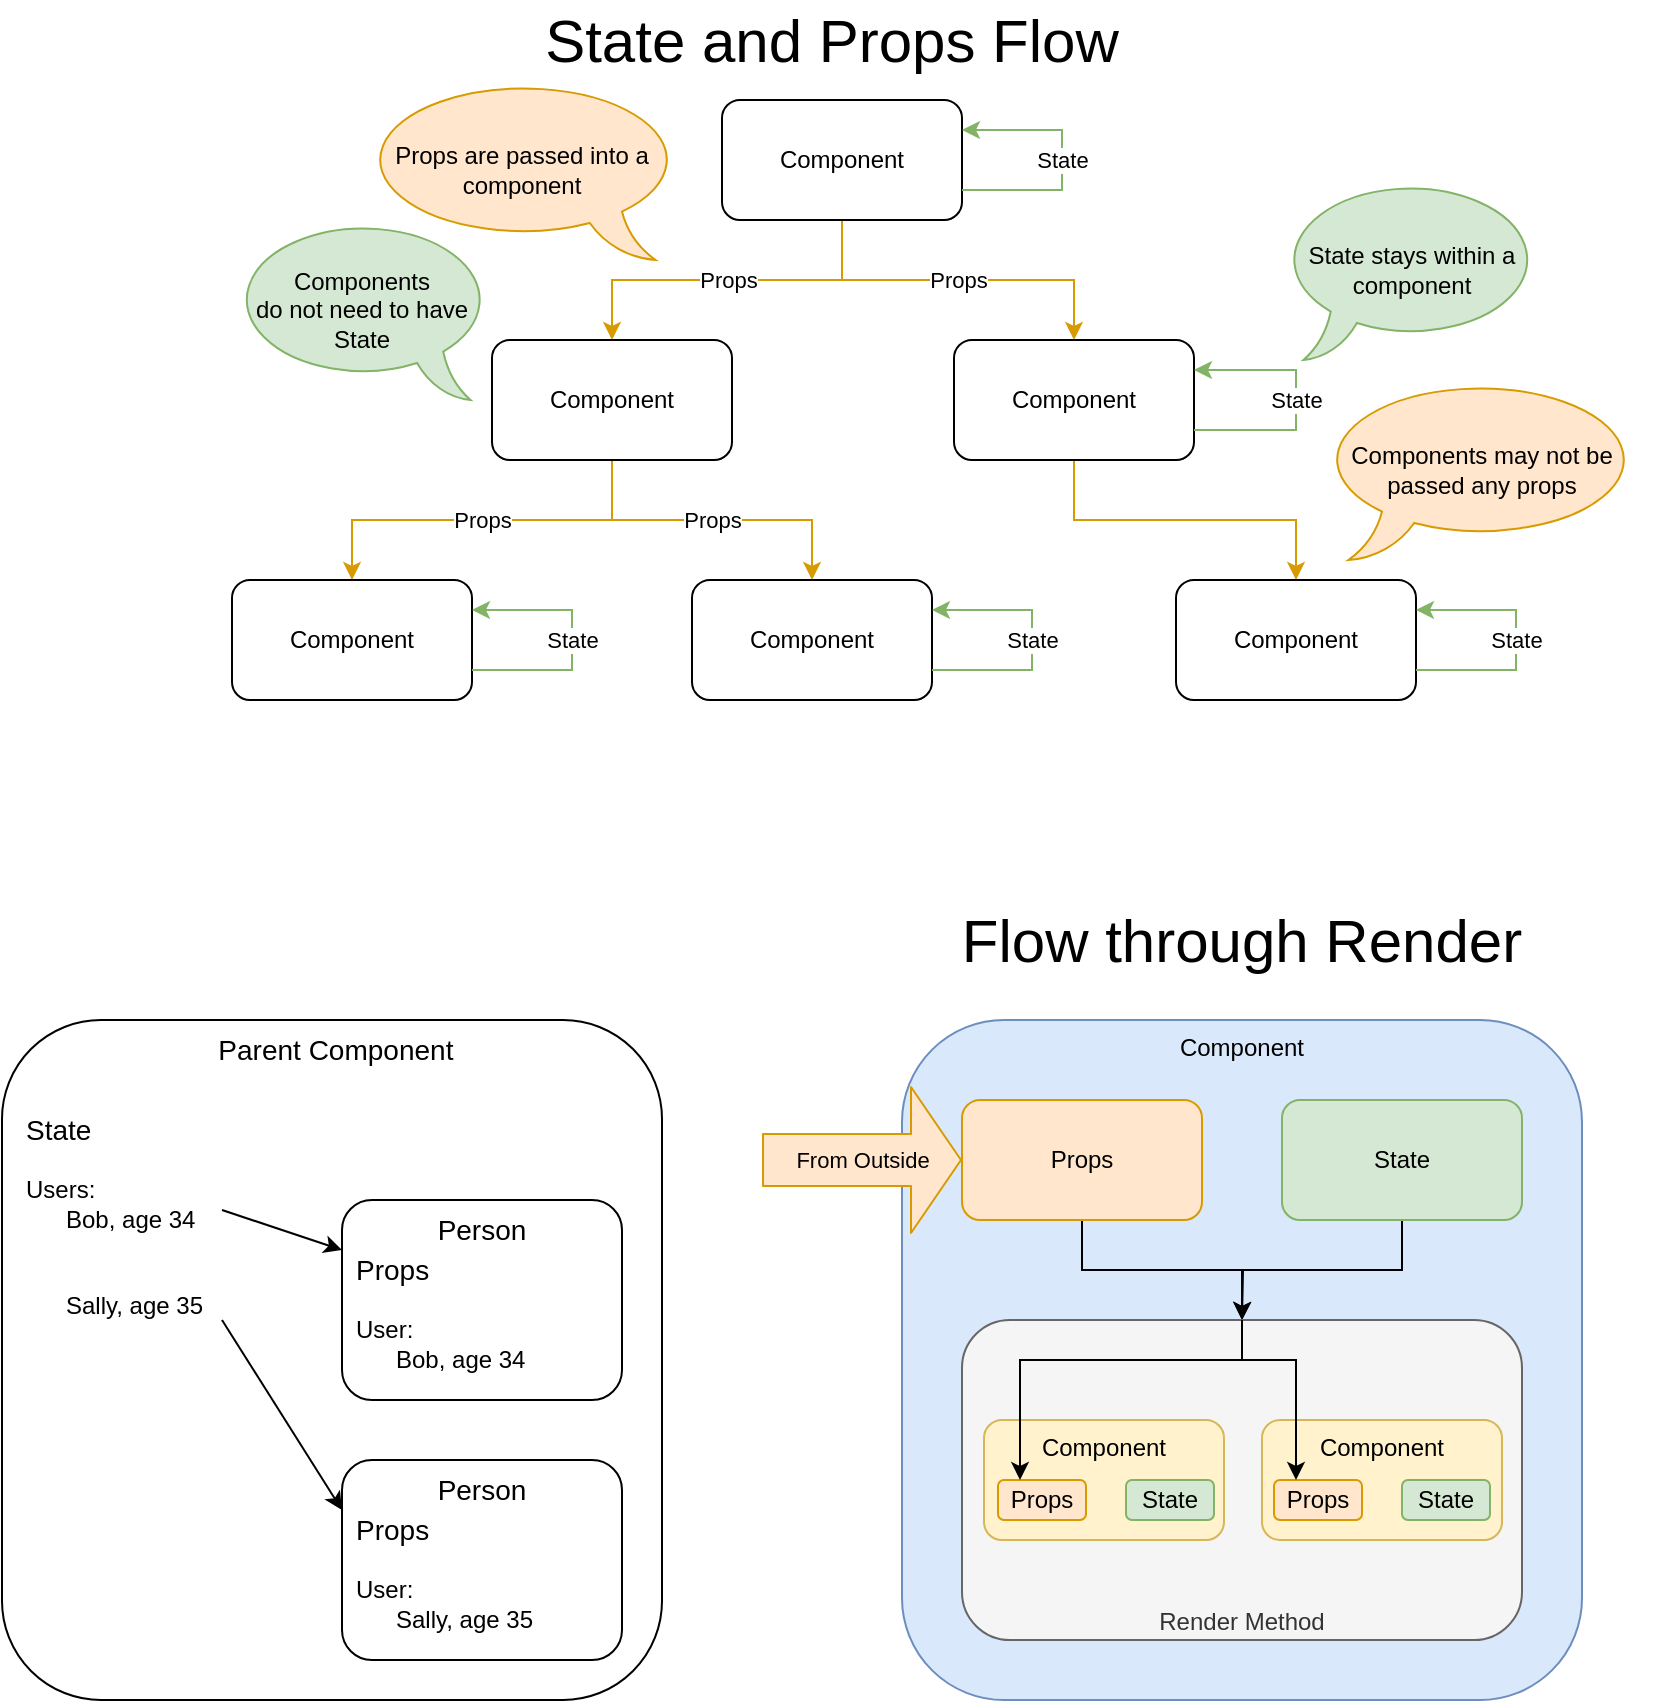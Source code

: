 <mxfile version="13.5.7" type="device" pages="2"><diagram id="3KjdiONcadHMlO9Euh7i" name="Components"><mxGraphModel dx="1086" dy="966" grid="1" gridSize="10" guides="1" tooltips="1" connect="1" arrows="1" fold="1" page="1" pageScale="1" pageWidth="850" pageHeight="1100" math="0" shadow="0"><root><mxCell id="0"/><mxCell id="1" parent="0"/><mxCell id="MLXCxo2Rz143rPvrSy0j-4" value="Props" style="edgeStyle=orthogonalEdgeStyle;rounded=0;orthogonalLoop=1;jettySize=auto;html=1;entryX=0.5;entryY=0;entryDx=0;entryDy=0;exitX=0.5;exitY=1;exitDx=0;exitDy=0;fillColor=#ffe6cc;strokeColor=#d79b00;" parent="1" source="MLXCxo2Rz143rPvrSy0j-1" target="MLXCxo2Rz143rPvrSy0j-2" edge="1"><mxGeometry relative="1" as="geometry"><mxPoint as="offset"/></mxGeometry></mxCell><mxCell id="MLXCxo2Rz143rPvrSy0j-13" value="Props" style="edgeStyle=orthogonalEdgeStyle;rounded=0;orthogonalLoop=1;jettySize=auto;html=1;exitX=0.5;exitY=1;exitDx=0;exitDy=0;fillColor=#ffe6cc;strokeColor=#d79b00;" parent="1" source="MLXCxo2Rz143rPvrSy0j-1" target="MLXCxo2Rz143rPvrSy0j-5" edge="1"><mxGeometry relative="1" as="geometry"/></mxCell><mxCell id="MLXCxo2Rz143rPvrSy0j-1" value="Component" style="rounded=1;whiteSpace=wrap;html=1;" parent="1" vertex="1"><mxGeometry x="370" y="260" width="120" height="60" as="geometry"/></mxCell><mxCell id="MLXCxo2Rz143rPvrSy0j-16" value="" style="edgeStyle=orthogonalEdgeStyle;rounded=0;orthogonalLoop=1;jettySize=auto;html=1;fillColor=#ffe6cc;strokeColor=#d79b00;" parent="1" source="MLXCxo2Rz143rPvrSy0j-2" target="MLXCxo2Rz143rPvrSy0j-7" edge="1"><mxGeometry relative="1" as="geometry"/></mxCell><mxCell id="MLXCxo2Rz143rPvrSy0j-2" value="Component" style="rounded=1;whiteSpace=wrap;html=1;" parent="1" vertex="1"><mxGeometry x="486" y="380" width="120" height="60" as="geometry"/></mxCell><mxCell id="MLXCxo2Rz143rPvrSy0j-3" value="State" style="edgeStyle=orthogonalEdgeStyle;rounded=0;orthogonalLoop=1;jettySize=auto;html=1;entryX=1;entryY=0.25;entryDx=0;entryDy=0;exitX=1;exitY=0.75;exitDx=0;exitDy=0;fillColor=#d5e8d4;strokeColor=#82b366;" parent="1" source="MLXCxo2Rz143rPvrSy0j-2" target="MLXCxo2Rz143rPvrSy0j-2" edge="1"><mxGeometry relative="1" as="geometry"><Array as="points"><mxPoint x="657" y="425"/><mxPoint x="657" y="395"/></Array></mxGeometry></mxCell><mxCell id="MLXCxo2Rz143rPvrSy0j-14" value="Props" style="edgeStyle=orthogonalEdgeStyle;rounded=0;orthogonalLoop=1;jettySize=auto;html=1;exitX=0.5;exitY=1;exitDx=0;exitDy=0;fillColor=#ffe6cc;strokeColor=#d79b00;" parent="1" source="MLXCxo2Rz143rPvrSy0j-5" target="MLXCxo2Rz143rPvrSy0j-11" edge="1"><mxGeometry relative="1" as="geometry"/></mxCell><mxCell id="MLXCxo2Rz143rPvrSy0j-15" value="Props" style="edgeStyle=orthogonalEdgeStyle;rounded=0;orthogonalLoop=1;jettySize=auto;html=1;entryX=0.5;entryY=0;entryDx=0;entryDy=0;fillColor=#ffe6cc;strokeColor=#d79b00;" parent="1" source="MLXCxo2Rz143rPvrSy0j-5" target="MLXCxo2Rz143rPvrSy0j-9" edge="1"><mxGeometry relative="1" as="geometry"/></mxCell><mxCell id="MLXCxo2Rz143rPvrSy0j-5" value="Component" style="rounded=1;whiteSpace=wrap;html=1;" parent="1" vertex="1"><mxGeometry x="255" y="380" width="120" height="60" as="geometry"/></mxCell><mxCell id="MLXCxo2Rz143rPvrSy0j-7" value="Component" style="rounded=1;whiteSpace=wrap;html=1;" parent="1" vertex="1"><mxGeometry x="597" y="500" width="120" height="60" as="geometry"/></mxCell><mxCell id="MLXCxo2Rz143rPvrSy0j-8" value="State" style="edgeStyle=orthogonalEdgeStyle;rounded=0;orthogonalLoop=1;jettySize=auto;html=1;entryX=1;entryY=0.25;entryDx=0;entryDy=0;exitX=1;exitY=0.75;exitDx=0;exitDy=0;fillColor=#d5e8d4;strokeColor=#82b366;" parent="1" source="MLXCxo2Rz143rPvrSy0j-7" target="MLXCxo2Rz143rPvrSy0j-7" edge="1"><mxGeometry relative="1" as="geometry"><Array as="points"><mxPoint x="767" y="545"/><mxPoint x="767" y="515"/></Array></mxGeometry></mxCell><mxCell id="MLXCxo2Rz143rPvrSy0j-9" value="Component" style="rounded=1;whiteSpace=wrap;html=1;" parent="1" vertex="1"><mxGeometry x="355" y="500" width="120" height="60" as="geometry"/></mxCell><mxCell id="MLXCxo2Rz143rPvrSy0j-10" value="State" style="edgeStyle=orthogonalEdgeStyle;rounded=0;orthogonalLoop=1;jettySize=auto;html=1;entryX=1;entryY=0.25;entryDx=0;entryDy=0;exitX=1;exitY=0.75;exitDx=0;exitDy=0;fillColor=#d5e8d4;strokeColor=#82b366;" parent="1" source="MLXCxo2Rz143rPvrSy0j-9" target="MLXCxo2Rz143rPvrSy0j-9" edge="1"><mxGeometry relative="1" as="geometry"><Array as="points"><mxPoint x="525" y="545"/><mxPoint x="525" y="515"/></Array></mxGeometry></mxCell><mxCell id="MLXCxo2Rz143rPvrSy0j-11" value="Component" style="rounded=1;whiteSpace=wrap;html=1;" parent="1" vertex="1"><mxGeometry x="125" y="500" width="120" height="60" as="geometry"/></mxCell><mxCell id="MLXCxo2Rz143rPvrSy0j-12" value="State" style="edgeStyle=orthogonalEdgeStyle;rounded=0;orthogonalLoop=1;jettySize=auto;html=1;entryX=1;entryY=0.25;entryDx=0;entryDy=0;exitX=1;exitY=0.75;exitDx=0;exitDy=0;fillColor=#d5e8d4;strokeColor=#82b366;" parent="1" source="MLXCxo2Rz143rPvrSy0j-11" target="MLXCxo2Rz143rPvrSy0j-11" edge="1"><mxGeometry relative="1" as="geometry"><Array as="points"><mxPoint x="295" y="545"/><mxPoint x="295" y="515"/></Array></mxGeometry></mxCell><mxCell id="MLXCxo2Rz143rPvrSy0j-17" value="State" style="edgeStyle=orthogonalEdgeStyle;rounded=0;orthogonalLoop=1;jettySize=auto;html=1;entryX=1;entryY=0.25;entryDx=0;entryDy=0;exitX=1;exitY=0.75;exitDx=0;exitDy=0;fillColor=#d5e8d4;strokeColor=#82b366;" parent="1" edge="1"><mxGeometry relative="1" as="geometry"><mxPoint x="490" y="305" as="sourcePoint"/><mxPoint x="490" y="275" as="targetPoint"/><Array as="points"><mxPoint x="540" y="305"/><mxPoint x="540" y="275"/></Array></mxGeometry></mxCell><mxCell id="MLXCxo2Rz143rPvrSy0j-19" value="Props are passed into a component" style="whiteSpace=wrap;html=1;shape=mxgraph.basic.oval_callout;flipH=1;fillColor=#ffe6cc;strokeColor=#d79b00;" parent="1" vertex="1"><mxGeometry x="190" y="250" width="160" height="90" as="geometry"/></mxCell><mxCell id="MLXCxo2Rz143rPvrSy0j-20" value="State stays within a component" style="whiteSpace=wrap;html=1;shape=mxgraph.basic.oval_callout;fillColor=#d5e8d4;strokeColor=#82b366;" parent="1" vertex="1"><mxGeometry x="650" y="300" width="130" height="90" as="geometry"/></mxCell><mxCell id="MLXCxo2Rz143rPvrSy0j-22" value="State and Props Flow" style="text;html=1;strokeColor=none;fillColor=none;align=center;verticalAlign=middle;whiteSpace=wrap;rounded=0;fontSize=30;" parent="1" vertex="1"><mxGeometry x="210" y="210" width="430" height="40" as="geometry"/></mxCell><mxCell id="61WouyBcBNbLZKV2rVUq-1" value="&amp;nbsp;Parent Component" style="rounded=1;whiteSpace=wrap;html=1;verticalAlign=top;fontSize=14;" parent="1" vertex="1"><mxGeometry x="10" y="720" width="330" height="340" as="geometry"/></mxCell><mxCell id="61WouyBcBNbLZKV2rVUq-2" value="Person" style="rounded=1;whiteSpace=wrap;html=1;verticalAlign=top;fontSize=14;" parent="1" vertex="1"><mxGeometry x="180" y="810" width="140" height="100" as="geometry"/></mxCell><mxCell id="61WouyBcBNbLZKV2rVUq-3" value="&lt;font style=&quot;font-size: 14px&quot;&gt;State&lt;/font&gt;&lt;br&gt;&lt;br&gt;Users:&amp;nbsp;&lt;br&gt;&amp;nbsp; &amp;nbsp; &amp;nbsp; Bob, age 34&lt;br&gt;&lt;br&gt;&lt;br&gt;&amp;nbsp; &amp;nbsp; &amp;nbsp; Sally, age 35" style="text;html=1;strokeColor=none;fillColor=none;align=left;verticalAlign=top;whiteSpace=wrap;rounded=0;" parent="1" vertex="1"><mxGeometry x="20" y="760" width="100" height="110" as="geometry"/></mxCell><mxCell id="61WouyBcBNbLZKV2rVUq-4" value="Person" style="rounded=1;whiteSpace=wrap;html=1;verticalAlign=top;fontSize=14;" parent="1" vertex="1"><mxGeometry x="180" y="940" width="140" height="100" as="geometry"/></mxCell><mxCell id="61WouyBcBNbLZKV2rVUq-5" value="" style="endArrow=classic;html=1;entryX=0;entryY=0.25;entryDx=0;entryDy=0;exitX=1;exitY=0.5;exitDx=0;exitDy=0;" parent="1" source="61WouyBcBNbLZKV2rVUq-3" target="61WouyBcBNbLZKV2rVUq-2" edge="1"><mxGeometry width="50" height="50" relative="1" as="geometry"><mxPoint x="-80" y="810" as="sourcePoint"/><mxPoint x="-30" y="760" as="targetPoint"/></mxGeometry></mxCell><mxCell id="61WouyBcBNbLZKV2rVUq-7" value="" style="endArrow=classic;html=1;entryX=0;entryY=0.25;entryDx=0;entryDy=0;exitX=1;exitY=1;exitDx=0;exitDy=0;" parent="1" source="61WouyBcBNbLZKV2rVUq-3" target="61WouyBcBNbLZKV2rVUq-4" edge="1"><mxGeometry width="50" height="50" relative="1" as="geometry"><mxPoint x="-130" y="830" as="sourcePoint"/><mxPoint x="-80" y="780" as="targetPoint"/></mxGeometry></mxCell><mxCell id="61WouyBcBNbLZKV2rVUq-8" value="&lt;font style=&quot;font-size: 14px&quot;&gt;Props&lt;/font&gt;&lt;br&gt;&lt;br&gt;User:&amp;nbsp;&lt;br&gt;&amp;nbsp; &amp;nbsp; &amp;nbsp; Bob, age 34" style="text;html=1;strokeColor=none;fillColor=none;align=left;verticalAlign=top;whiteSpace=wrap;rounded=0;" parent="1" vertex="1"><mxGeometry x="185" y="830" width="100" height="70" as="geometry"/></mxCell><mxCell id="61WouyBcBNbLZKV2rVUq-9" value="&lt;font style=&quot;font-size: 14px&quot;&gt;Props&lt;/font&gt;&lt;br&gt;&lt;br&gt;User:&amp;nbsp;&lt;br&gt;&amp;nbsp; &amp;nbsp; &amp;nbsp; Sally, age 35" style="text;html=1;strokeColor=none;fillColor=none;align=left;verticalAlign=top;whiteSpace=wrap;rounded=0;" parent="1" vertex="1"><mxGeometry x="185" y="960" width="100" height="70" as="geometry"/></mxCell><mxCell id="cWe8-BwbmyY320-8UPWf-1" value="Components &lt;br&gt;do not need to have State" style="whiteSpace=wrap;html=1;shape=mxgraph.basic.oval_callout;fillColor=#d5e8d4;strokeColor=#82b366;flipH=1;" parent="1" vertex="1"><mxGeometry x="125" y="320" width="130" height="90" as="geometry"/></mxCell><mxCell id="QiMQz4kdfTyjvWrmVqBS-1" value="Components may not be passed any props" style="whiteSpace=wrap;html=1;shape=mxgraph.basic.oval_callout;flipH=0;fillColor=#ffe6cc;strokeColor=#d79b00;" vertex="1" parent="1"><mxGeometry x="670" y="400" width="160" height="90" as="geometry"/></mxCell><mxCell id="7Hg-FxQBTglVFNXU_SA--1" value="Component" style="rounded=1;whiteSpace=wrap;html=1;verticalAlign=top;fillColor=#dae8fc;strokeColor=#6c8ebf;" vertex="1" parent="1"><mxGeometry x="460" y="720" width="340" height="340" as="geometry"/></mxCell><mxCell id="7Hg-FxQBTglVFNXU_SA--6" style="edgeStyle=orthogonalEdgeStyle;rounded=0;orthogonalLoop=1;jettySize=auto;html=1;entryX=0.5;entryY=0;entryDx=0;entryDy=0;" edge="1" parent="1" source="7Hg-FxQBTglVFNXU_SA--2" target="7Hg-FxQBTglVFNXU_SA--5"><mxGeometry relative="1" as="geometry"/></mxCell><mxCell id="7Hg-FxQBTglVFNXU_SA--2" value="Props" style="rounded=1;whiteSpace=wrap;html=1;fillColor=#ffe6cc;strokeColor=#d79b00;" vertex="1" parent="1"><mxGeometry x="490" y="760" width="120" height="60" as="geometry"/></mxCell><mxCell id="7Hg-FxQBTglVFNXU_SA--3" value="From Outside" style="shape=flexArrow;endArrow=classic;html=1;entryX=0;entryY=0.5;entryDx=0;entryDy=0;endWidth=46;endSize=8;width=26;fillColor=#ffe6cc;strokeColor=#d79b00;labelBackgroundColor=none;" edge="1" parent="1" target="7Hg-FxQBTglVFNXU_SA--2"><mxGeometry width="50" height="50" relative="1" as="geometry"><mxPoint x="390" y="790" as="sourcePoint"/><mxPoint x="440" y="770" as="targetPoint"/><mxPoint as="offset"/></mxGeometry></mxCell><mxCell id="7Hg-FxQBTglVFNXU_SA--7" style="edgeStyle=orthogonalEdgeStyle;rounded=0;orthogonalLoop=1;jettySize=auto;html=1;exitX=0.5;exitY=1;exitDx=0;exitDy=0;" edge="1" parent="1" source="7Hg-FxQBTglVFNXU_SA--4"><mxGeometry relative="1" as="geometry"><mxPoint x="630" y="870" as="targetPoint"/></mxGeometry></mxCell><mxCell id="7Hg-FxQBTglVFNXU_SA--4" value="State" style="rounded=1;whiteSpace=wrap;html=1;fillColor=#d5e8d4;strokeColor=#82b366;" vertex="1" parent="1"><mxGeometry x="650" y="760" width="120" height="60" as="geometry"/></mxCell><mxCell id="7Hg-FxQBTglVFNXU_SA--5" value="Render Method" style="rounded=1;whiteSpace=wrap;html=1;verticalAlign=bottom;fillColor=#f5f5f5;strokeColor=#666666;fontColor=#333333;align=center;" vertex="1" parent="1"><mxGeometry x="490" y="870" width="280" height="160" as="geometry"/></mxCell><mxCell id="7Hg-FxQBTglVFNXU_SA--13" value="Component" style="rounded=1;whiteSpace=wrap;html=1;verticalAlign=top;fillColor=#fff2cc;strokeColor=#d6b656;" vertex="1" parent="1"><mxGeometry x="640" y="920" width="120" height="60" as="geometry"/></mxCell><mxCell id="7Hg-FxQBTglVFNXU_SA--14" value="Props" style="rounded=1;whiteSpace=wrap;html=1;fillColor=#ffe6cc;strokeColor=#d79b00;" vertex="1" parent="1"><mxGeometry x="646" y="950" width="44" height="20" as="geometry"/></mxCell><mxCell id="7Hg-FxQBTglVFNXU_SA--15" value="State" style="rounded=1;whiteSpace=wrap;html=1;fillColor=#d5e8d4;strokeColor=#82b366;" vertex="1" parent="1"><mxGeometry x="710" y="950" width="44" height="20" as="geometry"/></mxCell><mxCell id="7Hg-FxQBTglVFNXU_SA--8" value="Component" style="rounded=1;whiteSpace=wrap;html=1;verticalAlign=top;fillColor=#fff2cc;strokeColor=#d6b656;" vertex="1" parent="1"><mxGeometry x="501" y="920" width="120" height="60" as="geometry"/></mxCell><mxCell id="7Hg-FxQBTglVFNXU_SA--10" value="Props" style="rounded=1;whiteSpace=wrap;html=1;fillColor=#ffe6cc;strokeColor=#d79b00;" vertex="1" parent="1"><mxGeometry x="508" y="950" width="44" height="20" as="geometry"/></mxCell><mxCell id="7Hg-FxQBTglVFNXU_SA--12" value="State" style="rounded=1;whiteSpace=wrap;html=1;fillColor=#d5e8d4;strokeColor=#82b366;" vertex="1" parent="1"><mxGeometry x="572" y="950" width="44" height="20" as="geometry"/></mxCell><mxCell id="7Hg-FxQBTglVFNXU_SA--19" style="edgeStyle=orthogonalEdgeStyle;rounded=0;orthogonalLoop=1;jettySize=auto;html=1;exitX=0.5;exitY=0;exitDx=0;exitDy=0;entryX=0.25;entryY=0;entryDx=0;entryDy=0;labelBackgroundColor=none;" edge="1" parent="1" source="7Hg-FxQBTglVFNXU_SA--5" target="7Hg-FxQBTglVFNXU_SA--10"><mxGeometry relative="1" as="geometry"><Array as="points"><mxPoint x="630" y="890"/><mxPoint x="519" y="890"/></Array></mxGeometry></mxCell><mxCell id="7Hg-FxQBTglVFNXU_SA--20" style="edgeStyle=orthogonalEdgeStyle;rounded=0;orthogonalLoop=1;jettySize=auto;html=1;exitX=0.5;exitY=0;exitDx=0;exitDy=0;entryX=0.25;entryY=0;entryDx=0;entryDy=0;labelBackgroundColor=none;" edge="1" parent="1" source="7Hg-FxQBTglVFNXU_SA--5" target="7Hg-FxQBTglVFNXU_SA--14"><mxGeometry relative="1" as="geometry"><Array as="points"><mxPoint x="630" y="890"/><mxPoint x="657" y="890"/></Array></mxGeometry></mxCell><mxCell id="7Hg-FxQBTglVFNXU_SA--21" value="Flow through Render" style="text;html=1;strokeColor=none;fillColor=none;align=center;verticalAlign=middle;whiteSpace=wrap;rounded=0;fontSize=30;" vertex="1" parent="1"><mxGeometry x="415" y="660" width="430" height="40" as="geometry"/></mxCell></root></mxGraphModel></diagram><diagram id="s2Lt3KjL0tlPiGoea9s7" name="FluxRedux"><mxGraphModel dx="1086" dy="966" grid="1" gridSize="10" guides="1" tooltips="1" connect="1" arrows="1" fold="1" page="1" pageScale="1" pageWidth="850" pageHeight="1100" math="0" shadow="0"><root><mxCell id="VtGCqZl7D8-c7hHOruTt-0"/><mxCell id="VtGCqZl7D8-c7hHOruTt-1" parent="VtGCqZl7D8-c7hHOruTt-0"/><mxCell id="VTEGrH7q7cnIxk7uByxx-16" value="Parent Component" style="rounded=1;whiteSpace=wrap;html=1;fontSize=14;verticalAlign=top;fillColor=#dae8fc;strokeColor=#6c8ebf;" parent="VtGCqZl7D8-c7hHOruTt-1" vertex="1"><mxGeometry x="980" y="90" width="510" height="370" as="geometry"/></mxCell><mxCell id="VTEGrH7q7cnIxk7uByxx-15" value="Child Component" style="rounded=1;whiteSpace=wrap;html=1;fontSize=14;verticalAlign=top;fillColor=#f5f5f5;strokeColor=#666666;fontColor=#333333;" parent="VtGCqZl7D8-c7hHOruTt-1" vertex="1"><mxGeometry x="1170" y="140" width="310" height="310" as="geometry"/></mxCell><mxCell id="iNkM2_HE9QzLiMyZWwvp-7" value="Triggered by other&lt;br&gt;part of the system" style="edgeStyle=orthogonalEdgeStyle;rounded=0;orthogonalLoop=1;jettySize=auto;html=1;fontSize=14;entryX=0;entryY=0.5;entryDx=0;entryDy=0;exitX=0.5;exitY=1;exitDx=0;exitDy=0;" parent="VtGCqZl7D8-c7hHOruTt-1" source="iNkM2_HE9QzLiMyZWwvp-0" target="iNkM2_HE9QzLiMyZWwvp-1" edge="1"><mxGeometry relative="1" as="geometry"/></mxCell><mxCell id="iNkM2_HE9QzLiMyZWwvp-0" value="Action" style="rounded=1;whiteSpace=wrap;html=1;fontSize=14;fillColor=#d5e8d4;strokeColor=#82b366;" parent="VtGCqZl7D8-c7hHOruTt-1" vertex="1"><mxGeometry x="880" y="630" width="120" height="60" as="geometry"/></mxCell><mxCell id="iNkM2_HE9QzLiMyZWwvp-8" style="edgeStyle=orthogonalEdgeStyle;rounded=0;orthogonalLoop=1;jettySize=auto;html=1;entryX=0;entryY=0.5;entryDx=0;entryDy=0;fontSize=14;" parent="VtGCqZl7D8-c7hHOruTt-1" source="iNkM2_HE9QzLiMyZWwvp-1" target="iNkM2_HE9QzLiMyZWwvp-2" edge="1"><mxGeometry relative="1" as="geometry"/></mxCell><mxCell id="iNkM2_HE9QzLiMyZWwvp-1" value="Dispatcher" style="rounded=1;whiteSpace=wrap;html=1;fontSize=14;fillColor=#ffe6cc;strokeColor=#d79b00;" parent="VtGCqZl7D8-c7hHOruTt-1" vertex="1"><mxGeometry x="1030" y="740" width="120" height="60" as="geometry"/></mxCell><mxCell id="iNkM2_HE9QzLiMyZWwvp-9" style="edgeStyle=orthogonalEdgeStyle;rounded=0;orthogonalLoop=1;jettySize=auto;html=1;entryX=0;entryY=0.5;entryDx=0;entryDy=0;fontSize=14;" parent="VtGCqZl7D8-c7hHOruTt-1" source="iNkM2_HE9QzLiMyZWwvp-2" target="iNkM2_HE9QzLiMyZWwvp-3" edge="1"><mxGeometry relative="1" as="geometry"/></mxCell><mxCell id="iNkM2_HE9QzLiMyZWwvp-2" value="Store(s)" style="rounded=1;whiteSpace=wrap;html=1;fontSize=14;fillColor=#dae8fc;strokeColor=#6c8ebf;" parent="VtGCqZl7D8-c7hHOruTt-1" vertex="1"><mxGeometry x="1190" y="740" width="120" height="60" as="geometry"/></mxCell><mxCell id="iNkM2_HE9QzLiMyZWwvp-5" value="Triggered by User" style="edgeStyle=orthogonalEdgeStyle;rounded=0;orthogonalLoop=1;jettySize=auto;html=1;entryX=1;entryY=0.5;entryDx=0;entryDy=0;fontSize=14;exitX=0.5;exitY=0;exitDx=0;exitDy=0;" parent="VtGCqZl7D8-c7hHOruTt-1" source="iNkM2_HE9QzLiMyZWwvp-3" target="iNkM2_HE9QzLiMyZWwvp-4" edge="1"><mxGeometry relative="1" as="geometry"/></mxCell><mxCell id="iNkM2_HE9QzLiMyZWwvp-3" value="View&lt;br&gt;(Component)" style="rounded=1;whiteSpace=wrap;html=1;fontSize=14;fillColor=#f5f5f5;strokeColor=#666666;fontColor=#333333;" parent="VtGCqZl7D8-c7hHOruTt-1" vertex="1"><mxGeometry x="1350" y="740" width="120" height="60" as="geometry"/></mxCell><mxCell id="iNkM2_HE9QzLiMyZWwvp-6" style="edgeStyle=orthogonalEdgeStyle;rounded=0;orthogonalLoop=1;jettySize=auto;html=1;entryX=0.5;entryY=0;entryDx=0;entryDy=0;fontSize=14;exitX=0;exitY=0.5;exitDx=0;exitDy=0;" parent="VtGCqZl7D8-c7hHOruTt-1" source="iNkM2_HE9QzLiMyZWwvp-4" target="iNkM2_HE9QzLiMyZWwvp-1" edge="1"><mxGeometry relative="1" as="geometry"/></mxCell><mxCell id="iNkM2_HE9QzLiMyZWwvp-4" value="Action" style="rounded=1;whiteSpace=wrap;html=1;fontSize=14;fillColor=#d5e8d4;strokeColor=#82b366;" parent="VtGCqZl7D8-c7hHOruTt-1" vertex="1"><mxGeometry x="1190" y="630" width="120" height="60" as="geometry"/></mxCell><mxCell id="VTEGrH7q7cnIxk7uByxx-0" value="Flux and Redux&lt;br&gt;Uni-Directional Data Flow" style="text;html=1;strokeColor=none;fillColor=none;align=center;verticalAlign=middle;whiteSpace=wrap;rounded=0;fontSize=30;" parent="VtGCqZl7D8-c7hHOruTt-1" vertex="1"><mxGeometry x="970" y="550" width="430" height="40" as="geometry"/></mxCell><mxCell id="VTEGrH7q7cnIxk7uByxx-1" style="edgeStyle=orthogonalEdgeStyle;rounded=0;orthogonalLoop=1;jettySize=auto;html=1;fontSize=14;entryX=0;entryY=0.5;entryDx=0;entryDy=0;" parent="VtGCqZl7D8-c7hHOruTt-1" source="VTEGrH7q7cnIxk7uByxx-2" target="VTEGrH7q7cnIxk7uByxx-12" edge="1"><mxGeometry relative="1" as="geometry"/></mxCell><mxCell id="VTEGrH7q7cnIxk7uByxx-2" value="Parent&lt;br&gt;Props" style="rounded=1;whiteSpace=wrap;html=1;fontSize=14;fillColor=#ffe6cc;strokeColor=#d79b00;" parent="VtGCqZl7D8-c7hHOruTt-1" vertex="1"><mxGeometry x="990" y="360" width="120" height="60" as="geometry"/></mxCell><mxCell id="VTEGrH7q7cnIxk7uByxx-13" style="edgeStyle=orthogonalEdgeStyle;rounded=0;orthogonalLoop=1;jettySize=auto;html=1;exitX=0.5;exitY=1;exitDx=0;exitDy=0;entryX=0;entryY=0.5;entryDx=0;entryDy=0;fontSize=14;" parent="VtGCqZl7D8-c7hHOruTt-1" source="VTEGrH7q7cnIxk7uByxx-4" target="VTEGrH7q7cnIxk7uByxx-8" edge="1"><mxGeometry relative="1" as="geometry"><Array as="points"><mxPoint x="1260" y="270"/><mxPoint x="1330" y="270"/><mxPoint x="1330" y="390"/></Array></mxGeometry></mxCell><mxCell id="VTEGrH7q7cnIxk7uByxx-4" value="Child&lt;br&gt;State" style="rounded=1;whiteSpace=wrap;html=1;fontSize=14;fillColor=#d5e8d4;strokeColor=#82b366;" parent="VtGCqZl7D8-c7hHOruTt-1" vertex="1"><mxGeometry x="1200" y="180" width="120" height="60" as="geometry"/></mxCell><mxCell id="VTEGrH7q7cnIxk7uByxx-7" style="edgeStyle=orthogonalEdgeStyle;rounded=0;orthogonalLoop=1;jettySize=auto;html=1;entryX=0.5;entryY=1;entryDx=0;entryDy=0;fontSize=14;exitX=0.5;exitY=0;exitDx=0;exitDy=0;" parent="VtGCqZl7D8-c7hHOruTt-1" source="VTEGrH7q7cnIxk7uByxx-8" target="VTEGrH7q7cnIxk7uByxx-10" edge="1"><mxGeometry relative="1" as="geometry"/></mxCell><mxCell id="VTEGrH7q7cnIxk7uByxx-8" value="View" style="rounded=1;whiteSpace=wrap;html=1;fontSize=14;" parent="VtGCqZl7D8-c7hHOruTt-1" vertex="1"><mxGeometry x="1350" y="360" width="120" height="60" as="geometry"/></mxCell><mxCell id="VTEGrH7q7cnIxk7uByxx-9" style="edgeStyle=orthogonalEdgeStyle;rounded=0;orthogonalLoop=1;jettySize=auto;html=1;entryX=1;entryY=0.5;entryDx=0;entryDy=0;fontSize=14;exitX=0;exitY=0.5;exitDx=0;exitDy=0;" parent="VtGCqZl7D8-c7hHOruTt-1" source="VTEGrH7q7cnIxk7uByxx-10" target="VTEGrH7q7cnIxk7uByxx-4" edge="1"><mxGeometry relative="1" as="geometry"/></mxCell><mxCell id="VTEGrH7q7cnIxk7uByxx-10" value="Callback" style="rounded=1;whiteSpace=wrap;html=1;fontSize=14;fillColor=#fff2cc;strokeColor=#d6b656;" parent="VtGCqZl7D8-c7hHOruTt-1" vertex="1"><mxGeometry x="1350" y="180" width="120" height="60" as="geometry"/></mxCell><mxCell id="VTEGrH7q7cnIxk7uByxx-11" value="React Data Flow" style="text;html=1;strokeColor=none;fillColor=none;align=center;verticalAlign=middle;whiteSpace=wrap;rounded=0;fontSize=30;" parent="VtGCqZl7D8-c7hHOruTt-1" vertex="1"><mxGeometry x="980" y="39" width="430" height="40" as="geometry"/></mxCell><mxCell id="VTEGrH7q7cnIxk7uByxx-14" style="edgeStyle=orthogonalEdgeStyle;rounded=0;orthogonalLoop=1;jettySize=auto;html=1;exitX=1;exitY=0.5;exitDx=0;exitDy=0;fontSize=14;" parent="VtGCqZl7D8-c7hHOruTt-1" source="VTEGrH7q7cnIxk7uByxx-12" target="VTEGrH7q7cnIxk7uByxx-8" edge="1"><mxGeometry relative="1" as="geometry"/></mxCell><mxCell id="VTEGrH7q7cnIxk7uByxx-12" value="Child&lt;br&gt;Props" style="rounded=1;whiteSpace=wrap;html=1;fontSize=14;fillColor=#ffe6cc;strokeColor=#d79b00;" parent="VtGCqZl7D8-c7hHOruTt-1" vertex="1"><mxGeometry x="1190" y="360" width="120" height="60" as="geometry"/></mxCell><mxCell id="VTEGrH7q7cnIxk7uByxx-18" style="edgeStyle=orthogonalEdgeStyle;rounded=0;orthogonalLoop=1;jettySize=auto;html=1;entryX=0;entryY=0.5;entryDx=0;entryDy=0;fontSize=14;" parent="VtGCqZl7D8-c7hHOruTt-1" source="VTEGrH7q7cnIxk7uByxx-17" target="VTEGrH7q7cnIxk7uByxx-12" edge="1"><mxGeometry relative="1" as="geometry"/></mxCell><mxCell id="VTEGrH7q7cnIxk7uByxx-17" value="Parent&lt;br&gt;State" style="rounded=1;whiteSpace=wrap;html=1;fontSize=14;fillColor=#d5e8d4;strokeColor=#82b366;" parent="VtGCqZl7D8-c7hHOruTt-1" vertex="1"><mxGeometry x="990" y="180" width="120" height="60" as="geometry"/></mxCell><mxCell id="VTEGrH7q7cnIxk7uByxx-31" style="edgeStyle=orthogonalEdgeStyle;rounded=0;orthogonalLoop=1;jettySize=auto;html=1;entryX=0;entryY=0.5;entryDx=0;entryDy=0;fontSize=14;" parent="VtGCqZl7D8-c7hHOruTt-1" source="VTEGrH7q7cnIxk7uByxx-30" target="VTEGrH7q7cnIxk7uByxx-2" edge="1"><mxGeometry relative="1" as="geometry"/></mxCell><mxCell id="VTEGrH7q7cnIxk7uByxx-30" value="External Information" style="rounded=1;whiteSpace=wrap;html=1;fontSize=14;" parent="VtGCqZl7D8-c7hHOruTt-1" vertex="1"><mxGeometry x="830" y="360" width="120" height="60" as="geometry"/></mxCell></root></mxGraphModel></diagram></mxfile>